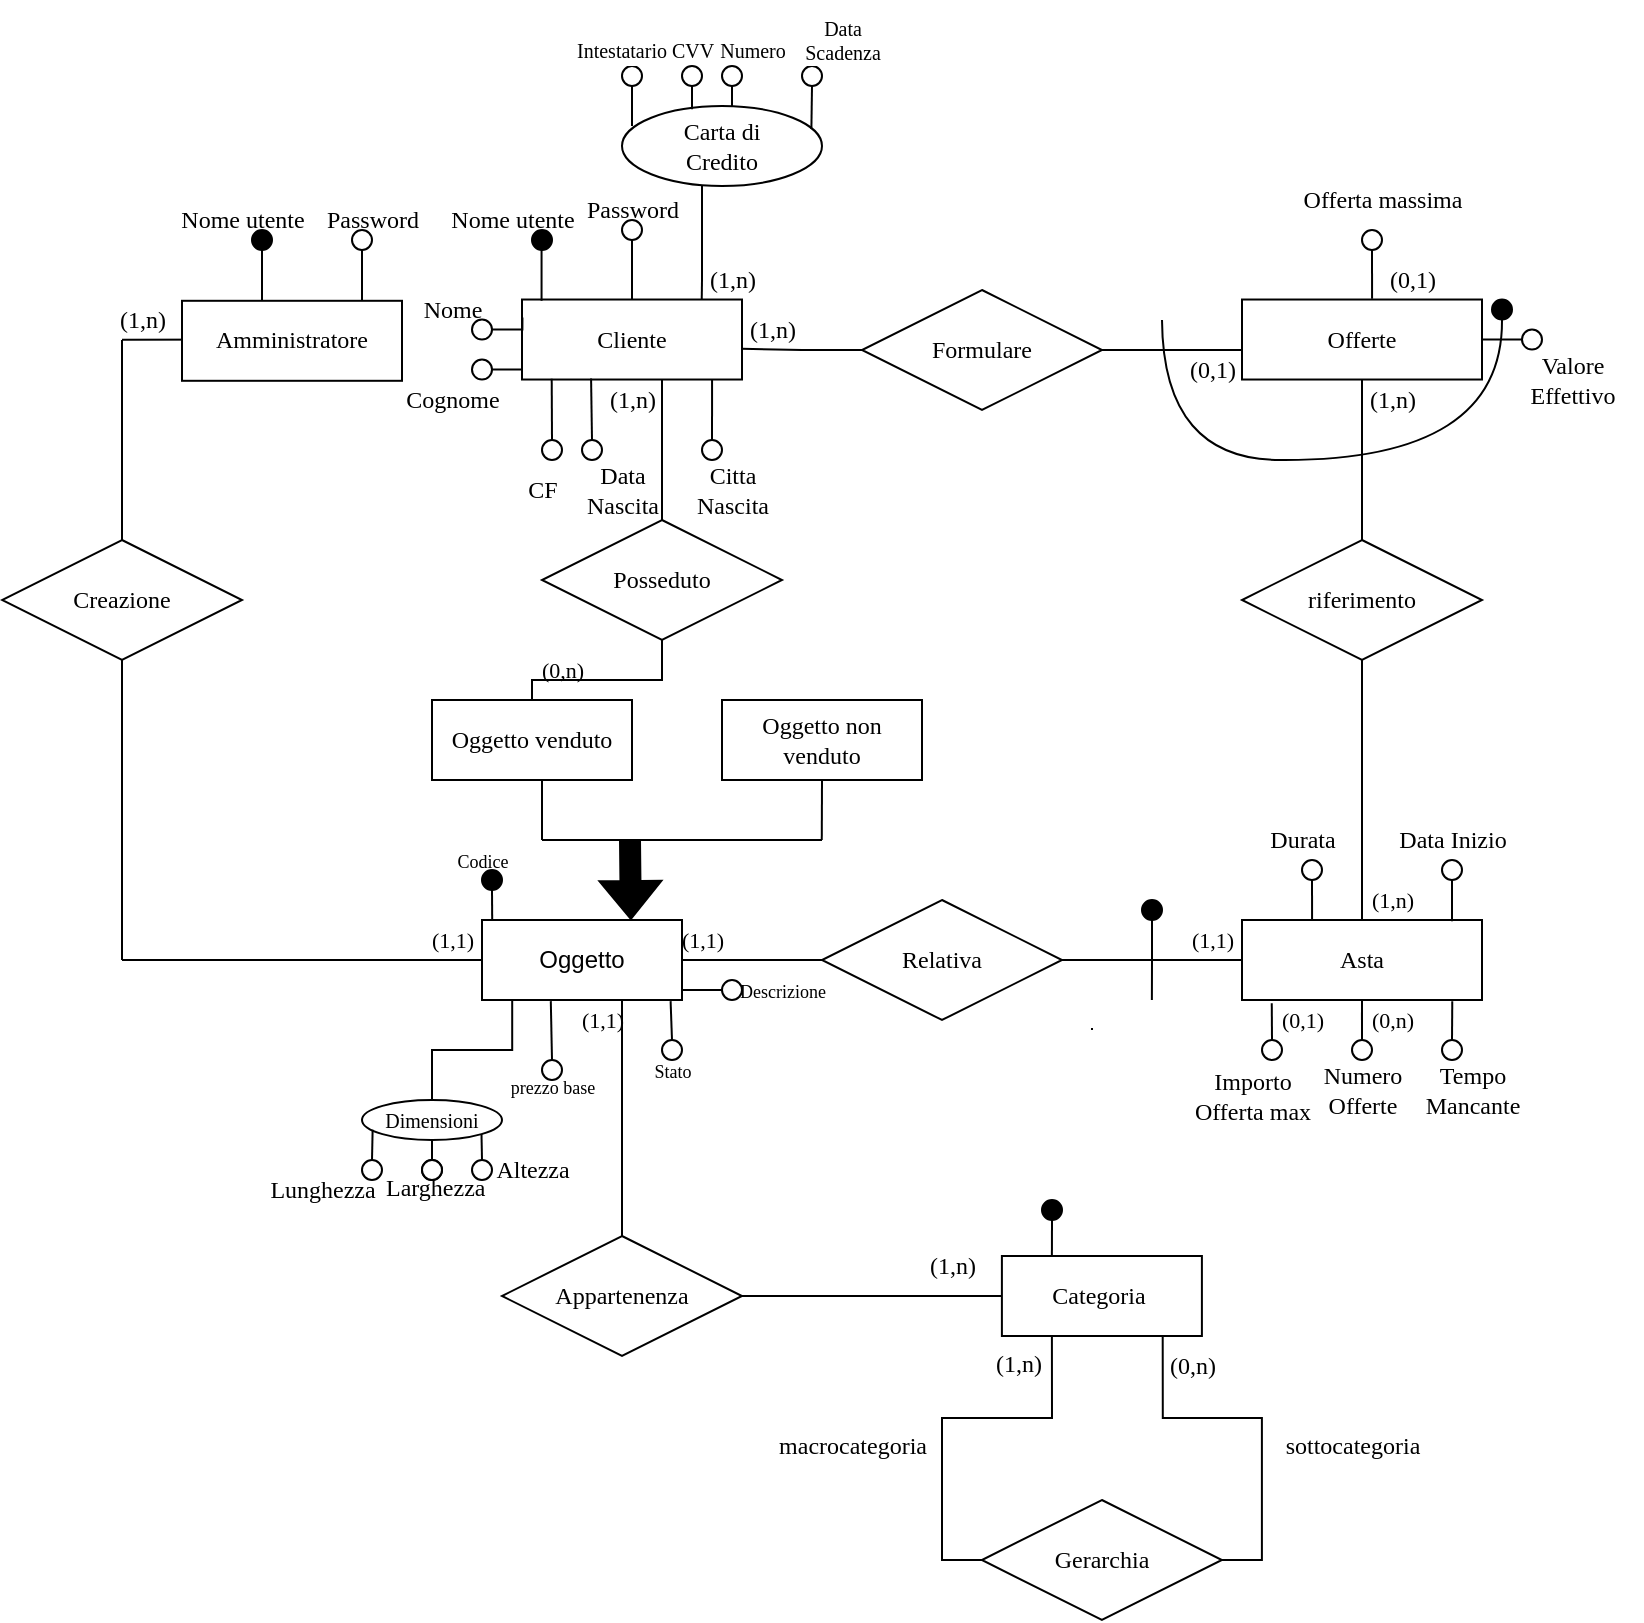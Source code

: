 <mxfile version="27.0.9">
  <diagram name="Pagina-1" id="Nu88dFfC4uzOYLKEpIPp">
    <mxGraphModel dx="2043" dy="635" grid="1" gridSize="10" guides="1" tooltips="1" connect="1" arrows="1" fold="1" page="1" pageScale="1" pageWidth="827" pageHeight="1169" math="0" shadow="0">
      <root>
        <mxCell id="0" />
        <mxCell id="1" parent="0" />
        <mxCell id="MyaQz2SFNksA92ETXeCg-1" value="&lt;font&gt;Cliente&lt;/font&gt;" style="whiteSpace=wrap;html=1;align=center;fontFamily=Times New Roman;" parent="1" vertex="1">
          <mxGeometry x="-560" y="369.76" width="110" height="40" as="geometry" />
        </mxCell>
        <mxCell id="MyaQz2SFNksA92ETXeCg-3" style="edgeStyle=orthogonalEdgeStyle;shape=connector;rounded=0;orthogonalLoop=1;jettySize=auto;html=1;exitX=0;exitY=0.5;exitDx=0;exitDy=0;strokeColor=default;align=center;verticalAlign=middle;fontFamily=Times New Roman;fontSize=11;fontColor=default;labelBackgroundColor=default;startFill=0;endArrow=none;" parent="1" edge="1">
          <mxGeometry relative="1" as="geometry">
            <mxPoint x="-760" y="389.92" as="targetPoint" />
            <mxPoint x="-620" y="389.32" as="sourcePoint" />
          </mxGeometry>
        </mxCell>
        <mxCell id="MyaQz2SFNksA92ETXeCg-4" value="Amministratore" style="whiteSpace=wrap;html=1;align=center;fontFamily=Times New Roman;" parent="1" vertex="1">
          <mxGeometry x="-730" y="370.4" width="110" height="40" as="geometry" />
        </mxCell>
        <mxCell id="MyaQz2SFNksA92ETXeCg-16" value="&lt;font&gt;Carta di&lt;br&gt;Credito&lt;/font&gt;" style="ellipse;whiteSpace=wrap;html=1;align=center;fontFamily=Times New Roman;" parent="1" vertex="1">
          <mxGeometry x="-510" y="273" width="100" height="40" as="geometry" />
        </mxCell>
        <mxCell id="MyaQz2SFNksA92ETXeCg-17" value="" style="ellipse;whiteSpace=wrap;html=1;aspect=fixed;fontFamily=Times New Roman;" parent="1" vertex="1">
          <mxGeometry x="-510" y="253" width="10" height="10" as="geometry" />
        </mxCell>
        <mxCell id="MyaQz2SFNksA92ETXeCg-18" value="" style="ellipse;whiteSpace=wrap;html=1;aspect=fixed;fontFamily=Times New Roman;" parent="1" vertex="1">
          <mxGeometry x="-480" y="253" width="10" height="10" as="geometry" />
        </mxCell>
        <mxCell id="MyaQz2SFNksA92ETXeCg-19" style="edgeStyle=orthogonalEdgeStyle;rounded=0;orthogonalLoop=1;jettySize=auto;html=1;exitX=0.5;exitY=1;exitDx=0;exitDy=0;entryX=0.05;entryY=0.25;entryDx=0;entryDy=0;entryPerimeter=0;endArrow=none;startFill=0;fontFamily=Times New Roman;" parent="1" source="MyaQz2SFNksA92ETXeCg-17" target="MyaQz2SFNksA92ETXeCg-16" edge="1">
          <mxGeometry relative="1" as="geometry" />
        </mxCell>
        <mxCell id="MyaQz2SFNksA92ETXeCg-20" style="edgeStyle=orthogonalEdgeStyle;rounded=0;orthogonalLoop=1;jettySize=auto;html=1;exitX=0.5;exitY=1;exitDx=0;exitDy=0;entryX=0.35;entryY=0.041;entryDx=0;entryDy=0;entryPerimeter=0;endArrow=none;startFill=0;fontFamily=Times New Roman;" parent="1" source="MyaQz2SFNksA92ETXeCg-18" target="MyaQz2SFNksA92ETXeCg-16" edge="1">
          <mxGeometry relative="1" as="geometry" />
        </mxCell>
        <mxCell id="MyaQz2SFNksA92ETXeCg-21" value="" style="ellipse;whiteSpace=wrap;html=1;aspect=fixed;fontFamily=Times New Roman;" parent="1" vertex="1">
          <mxGeometry x="-460" y="253" width="10" height="10" as="geometry" />
        </mxCell>
        <mxCell id="MyaQz2SFNksA92ETXeCg-22" value="" style="ellipse;whiteSpace=wrap;html=1;aspect=fixed;fontFamily=Times New Roman;" parent="1" vertex="1">
          <mxGeometry x="-420" y="253" width="10" height="10" as="geometry" />
        </mxCell>
        <mxCell id="MyaQz2SFNksA92ETXeCg-23" style="edgeStyle=orthogonalEdgeStyle;rounded=0;orthogonalLoop=1;jettySize=auto;html=1;exitX=0.5;exitY=1;exitDx=0;exitDy=0;entryX=0.55;entryY=0.003;entryDx=0;entryDy=0;entryPerimeter=0;endArrow=none;startFill=0;fontFamily=Times New Roman;" parent="1" source="MyaQz2SFNksA92ETXeCg-21" target="MyaQz2SFNksA92ETXeCg-16" edge="1">
          <mxGeometry relative="1" as="geometry" />
        </mxCell>
        <mxCell id="MyaQz2SFNksA92ETXeCg-24" value="&lt;font style=&quot;font-size: 10px;&quot;&gt;Intestatario&lt;/font&gt;" style="text;html=1;align=center;verticalAlign=middle;whiteSpace=wrap;rounded=0;fontFamily=Times New Roman;fontSize=12;fontColor=default;labelBackgroundColor=default;" parent="1" vertex="1">
          <mxGeometry x="-540" y="230" width="60" height="30" as="geometry" />
        </mxCell>
        <mxCell id="MyaQz2SFNksA92ETXeCg-25" value="&lt;font&gt;CVV&lt;/font&gt;" style="text;html=1;align=center;verticalAlign=middle;resizable=0;points=[];autosize=1;strokeColor=none;fillColor=none;fontFamily=Times New Roman;fontSize=10;fontColor=default;labelBackgroundColor=default;" parent="1" vertex="1">
          <mxGeometry x="-495" y="230" width="40" height="30" as="geometry" />
        </mxCell>
        <mxCell id="MyaQz2SFNksA92ETXeCg-26" value="&lt;font&gt;Numero&lt;/font&gt;" style="text;html=1;align=center;verticalAlign=middle;resizable=0;points=[];autosize=1;strokeColor=none;fillColor=none;fontFamily=Times New Roman;fontSize=10;fontColor=default;labelBackgroundColor=default;" parent="1" vertex="1">
          <mxGeometry x="-475" y="230" width="60" height="30" as="geometry" />
        </mxCell>
        <mxCell id="MyaQz2SFNksA92ETXeCg-27" value="&lt;font&gt;Data&lt;br&gt;Scadenza&lt;/font&gt;" style="text;html=1;align=center;verticalAlign=middle;resizable=0;points=[];autosize=1;strokeColor=none;fillColor=none;fontFamily=Times New Roman;fontSize=10;fontColor=default;labelBackgroundColor=default;" parent="1" vertex="1">
          <mxGeometry x="-430" y="220" width="60" height="40" as="geometry" />
        </mxCell>
        <mxCell id="MyaQz2SFNksA92ETXeCg-28" value="" style="endArrow=none;html=1;rounded=0;strokeColor=default;align=center;verticalAlign=middle;fontFamily=Times New Roman;fontSize=11;fontColor=default;labelBackgroundColor=default;edgeStyle=orthogonalEdgeStyle;" parent="1" edge="1">
          <mxGeometry width="50" height="50" relative="1" as="geometry">
            <mxPoint x="-470" y="360" as="sourcePoint" />
            <mxPoint x="-470" y="320" as="targetPoint" />
          </mxGeometry>
        </mxCell>
        <mxCell id="MyaQz2SFNksA92ETXeCg-29" value="&lt;font&gt;(1,n)&lt;/font&gt;" style="text;html=1;align=center;verticalAlign=middle;resizable=0;points=[];autosize=1;strokeColor=none;fillColor=none;fontFamily=Times New Roman;fontSize=12;fontColor=default;labelBackgroundColor=default;" parent="1" vertex="1">
          <mxGeometry x="-480" y="345" width="50" height="30" as="geometry" />
        </mxCell>
        <mxCell id="MyaQz2SFNksA92ETXeCg-30" value="" style="ellipse;whiteSpace=wrap;html=1;aspect=fixed;fontFamily=Times New Roman;" parent="1" vertex="1">
          <mxGeometry x="-470" y="440" width="10" height="10" as="geometry" />
        </mxCell>
        <mxCell id="MyaQz2SFNksA92ETXeCg-31" value="" style="ellipse;whiteSpace=wrap;html=1;aspect=fixed;fontFamily=Times New Roman;" parent="1" vertex="1">
          <mxGeometry x="-140" y="335" width="10" height="10" as="geometry" />
        </mxCell>
        <mxCell id="MyaQz2SFNksA92ETXeCg-32" value="" style="ellipse;whiteSpace=wrap;html=1;aspect=fixed;fontFamily=Times New Roman;" parent="1" vertex="1">
          <mxGeometry x="-530" y="440" width="10" height="10" as="geometry" />
        </mxCell>
        <mxCell id="MyaQz2SFNksA92ETXeCg-33" value="" style="ellipse;whiteSpace=wrap;html=1;aspect=fixed;fillColor=#FFFFFF;fontFamily=Times New Roman;" parent="1" vertex="1">
          <mxGeometry x="-550" y="440" width="10" height="10" as="geometry" />
        </mxCell>
        <mxCell id="MyaQz2SFNksA92ETXeCg-34" style="edgeStyle=orthogonalEdgeStyle;shape=connector;rounded=0;orthogonalLoop=1;jettySize=auto;html=1;exitX=0.5;exitY=0;exitDx=0;exitDy=0;entryX=0.135;entryY=0.99;entryDx=0;entryDy=0;entryPerimeter=0;strokeColor=default;align=center;verticalAlign=middle;fontFamily=Times New Roman;fontSize=7;fontColor=default;labelBackgroundColor=default;autosize=1;resizable=0;startFill=0;endArrow=none;" parent="1" source="MyaQz2SFNksA92ETXeCg-33" target="MyaQz2SFNksA92ETXeCg-1" edge="1">
          <mxGeometry relative="1" as="geometry" />
        </mxCell>
        <mxCell id="MyaQz2SFNksA92ETXeCg-35" value="&lt;font&gt;CF&lt;/font&gt;" style="text;html=1;align=center;verticalAlign=middle;resizable=0;points=[];autosize=1;strokeColor=none;fillColor=none;fontFamily=Times New Roman;fontSize=12;fontColor=default;labelBackgroundColor=default;" parent="1" vertex="1">
          <mxGeometry x="-570" y="450" width="40" height="30" as="geometry" />
        </mxCell>
        <mxCell id="MyaQz2SFNksA92ETXeCg-36" style="edgeStyle=orthogonalEdgeStyle;shape=connector;rounded=0;orthogonalLoop=1;jettySize=auto;html=1;exitX=0.5;exitY=0;exitDx=0;exitDy=0;entryX=0.314;entryY=0.988;entryDx=0;entryDy=0;entryPerimeter=0;strokeColor=default;align=center;verticalAlign=middle;fontFamily=Times New Roman;fontSize=7;fontColor=default;labelBackgroundColor=default;autosize=1;resizable=0;startFill=0;endArrow=none;" parent="1" source="MyaQz2SFNksA92ETXeCg-32" target="MyaQz2SFNksA92ETXeCg-1" edge="1">
          <mxGeometry relative="1" as="geometry" />
        </mxCell>
        <mxCell id="MyaQz2SFNksA92ETXeCg-37" value="&lt;font&gt;Data&lt;br&gt;Nascita&lt;/font&gt;" style="text;html=1;align=center;verticalAlign=middle;resizable=0;points=[];autosize=1;strokeColor=none;fillColor=none;fontFamily=Times New Roman;fontSize=12;fontColor=default;labelBackgroundColor=default;" parent="1" vertex="1">
          <mxGeometry x="-540" y="445" width="60" height="40" as="geometry" />
        </mxCell>
        <mxCell id="MyaQz2SFNksA92ETXeCg-38" value="&lt;font&gt;Citta&lt;br&gt;Nascita&lt;/font&gt;" style="text;html=1;align=center;verticalAlign=middle;resizable=0;points=[];autosize=1;strokeColor=none;fillColor=none;fontFamily=Times New Roman;fontSize=12;fontColor=default;labelBackgroundColor=default;" parent="1" vertex="1">
          <mxGeometry x="-485" y="445" width="60" height="40" as="geometry" />
        </mxCell>
        <mxCell id="MyaQz2SFNksA92ETXeCg-39" value="Nome" style="text;html=1;align=center;verticalAlign=middle;resizable=0;points=[];autosize=1;strokeColor=none;fillColor=none;fontFamily=Times New Roman;fontSize=12;fontColor=default;labelBackgroundColor=default;" parent="1" vertex="1">
          <mxGeometry x="-620" y="360.4" width="50" height="30" as="geometry" />
        </mxCell>
        <mxCell id="MyaQz2SFNksA92ETXeCg-40" style="edgeStyle=orthogonalEdgeStyle;shape=connector;rounded=0;orthogonalLoop=1;jettySize=auto;html=1;exitX=1;exitY=0.5;exitDx=0;exitDy=0;entryX=0;entryY=0.75;entryDx=0;entryDy=0;strokeColor=default;align=center;verticalAlign=middle;fontFamily=Times New Roman;fontSize=11;fontColor=default;labelBackgroundColor=default;startFill=0;endArrow=none;" parent="1" source="MyaQz2SFNksA92ETXeCg-41" target="MyaQz2SFNksA92ETXeCg-1" edge="1">
          <mxGeometry relative="1" as="geometry" />
        </mxCell>
        <mxCell id="MyaQz2SFNksA92ETXeCg-41" value="" style="ellipse;whiteSpace=wrap;html=1;aspect=fixed;fontFamily=Times New Roman;" parent="1" vertex="1">
          <mxGeometry x="-585" y="399.76" width="10" height="10" as="geometry" />
        </mxCell>
        <mxCell id="MyaQz2SFNksA92ETXeCg-42" value="Cognome" style="text;html=1;align=center;verticalAlign=middle;resizable=0;points=[];autosize=1;strokeColor=none;fillColor=none;fontFamily=Times New Roman;fontSize=12;fontColor=default;labelBackgroundColor=default;" parent="1" vertex="1">
          <mxGeometry x="-630" y="404.76" width="70" height="30" as="geometry" />
        </mxCell>
        <mxCell id="MyaQz2SFNksA92ETXeCg-43" style="edgeStyle=orthogonalEdgeStyle;shape=connector;rounded=0;orthogonalLoop=1;jettySize=auto;html=1;exitX=0.5;exitY=0;exitDx=0;exitDy=0;entryX=0.864;entryY=1.002;entryDx=0;entryDy=0;entryPerimeter=0;strokeColor=default;align=center;verticalAlign=middle;fontFamily=Times New Roman;fontSize=11;fontColor=default;labelBackgroundColor=default;startFill=0;endArrow=none;" parent="1" source="MyaQz2SFNksA92ETXeCg-30" target="MyaQz2SFNksA92ETXeCg-1" edge="1">
          <mxGeometry relative="1" as="geometry" />
        </mxCell>
        <mxCell id="MyaQz2SFNksA92ETXeCg-44" value="" style="ellipse;whiteSpace=wrap;html=1;aspect=fixed;fontFamily=Times New Roman;" parent="1" vertex="1">
          <mxGeometry x="-585" y="379.76" width="10" height="10" as="geometry" />
        </mxCell>
        <mxCell id="MyaQz2SFNksA92ETXeCg-45" style="edgeStyle=orthogonalEdgeStyle;shape=connector;rounded=0;orthogonalLoop=1;jettySize=auto;html=1;exitX=1;exitY=0.5;exitDx=0;exitDy=0;entryX=0.002;entryY=0.224;entryDx=0;entryDy=0;entryPerimeter=0;strokeColor=default;align=center;verticalAlign=middle;fontFamily=Times New Roman;fontSize=11;fontColor=default;labelBackgroundColor=default;startFill=0;endArrow=none;" parent="1" source="MyaQz2SFNksA92ETXeCg-44" target="MyaQz2SFNksA92ETXeCg-1" edge="1">
          <mxGeometry relative="1" as="geometry" />
        </mxCell>
        <mxCell id="MyaQz2SFNksA92ETXeCg-46" value="&lt;font style=&quot;&quot;&gt;Formulare&lt;/font&gt;" style="shape=rhombus;perimeter=rhombusPerimeter;whiteSpace=wrap;html=1;align=center;fontFamily=Times New Roman;" parent="1" vertex="1">
          <mxGeometry x="-390" y="365" width="120" height="60" as="geometry" />
        </mxCell>
        <mxCell id="MyaQz2SFNksA92ETXeCg-47" style="edgeStyle=orthogonalEdgeStyle;shape=connector;rounded=0;orthogonalLoop=1;jettySize=auto;html=1;exitX=0;exitY=0.5;exitDx=0;exitDy=0;entryX=0.998;entryY=0.615;entryDx=0;entryDy=0;entryPerimeter=0;strokeColor=default;align=center;verticalAlign=middle;fontFamily=Times New Roman;fontSize=11;fontColor=default;labelBackgroundColor=default;startFill=0;endArrow=none;" parent="1" source="MyaQz2SFNksA92ETXeCg-46" target="MyaQz2SFNksA92ETXeCg-1" edge="1">
          <mxGeometry relative="1" as="geometry" />
        </mxCell>
        <mxCell id="MyaQz2SFNksA92ETXeCg-48" style="edgeStyle=orthogonalEdgeStyle;shape=connector;rounded=0;orthogonalLoop=1;jettySize=auto;html=1;exitX=0.5;exitY=1;exitDx=0;exitDy=0;entryX=0.5;entryY=0;entryDx=0;entryDy=0;strokeColor=default;align=center;verticalAlign=middle;fontFamily=Times New Roman;fontSize=11;fontColor=default;labelBackgroundColor=default;startFill=0;endArrow=none;" parent="1" source="MyaQz2SFNksA92ETXeCg-49" target="MyaQz2SFNksA92ETXeCg-58" edge="1">
          <mxGeometry relative="1" as="geometry" />
        </mxCell>
        <mxCell id="MyaQz2SFNksA92ETXeCg-49" value="&lt;font&gt;Offerte&lt;/font&gt;" style="whiteSpace=wrap;html=1;align=center;fontFamily=Times New Roman;" parent="1" vertex="1">
          <mxGeometry x="-200" y="369.76" width="120" height="40" as="geometry" />
        </mxCell>
        <mxCell id="MyaQz2SFNksA92ETXeCg-50" style="edgeStyle=orthogonalEdgeStyle;shape=connector;rounded=0;orthogonalLoop=1;jettySize=auto;html=1;exitX=0;exitY=0.5;exitDx=0;exitDy=0;entryX=1;entryY=0.5;entryDx=0;entryDy=0;strokeColor=default;align=center;verticalAlign=middle;fontFamily=Times New Roman;fontSize=11;fontColor=default;labelBackgroundColor=default;startFill=0;endArrow=none;" parent="1" source="MyaQz2SFNksA92ETXeCg-51" target="MyaQz2SFNksA92ETXeCg-49" edge="1">
          <mxGeometry relative="1" as="geometry" />
        </mxCell>
        <mxCell id="MyaQz2SFNksA92ETXeCg-51" value="" style="ellipse;whiteSpace=wrap;html=1;aspect=fixed;fontFamily=Times New Roman;" parent="1" vertex="1">
          <mxGeometry x="-60" y="384.76" width="10" height="10" as="geometry" />
        </mxCell>
        <mxCell id="MyaQz2SFNksA92ETXeCg-52" value="&lt;font&gt;Valore&lt;br&gt;Effettivo&lt;/font&gt;" style="text;html=1;align=center;verticalAlign=middle;resizable=0;points=[];autosize=1;strokeColor=none;fillColor=none;fontFamily=Times New Roman;fontSize=12;fontColor=default;labelBackgroundColor=default;" parent="1" vertex="1">
          <mxGeometry x="-70" y="389.76" width="70" height="40" as="geometry" />
        </mxCell>
        <mxCell id="MyaQz2SFNksA92ETXeCg-53" value="" style="ellipse;whiteSpace=wrap;html=1;aspect=fixed;fontFamily=Times New Roman;" parent="1" vertex="1">
          <mxGeometry x="-170" y="650" width="10" height="10" as="geometry" />
        </mxCell>
        <mxCell id="MyaQz2SFNksA92ETXeCg-54" style="edgeStyle=orthogonalEdgeStyle;shape=connector;rounded=0;orthogonalLoop=1;jettySize=auto;html=1;exitX=0.5;exitY=1;exitDx=0;exitDy=0;strokeColor=default;align=center;verticalAlign=middle;fontFamily=Times New Roman;fontSize=11;fontColor=default;labelBackgroundColor=default;startFill=0;endArrow=none;" parent="1" source="MyaQz2SFNksA92ETXeCg-55" edge="1">
          <mxGeometry relative="1" as="geometry">
            <mxPoint x="-760" y="700" as="targetPoint" />
          </mxGeometry>
        </mxCell>
        <mxCell id="MyaQz2SFNksA92ETXeCg-55" value="Creazione" style="shape=rhombus;perimeter=rhombusPerimeter;whiteSpace=wrap;html=1;align=center;fontFamily=Times New Roman;" parent="1" vertex="1">
          <mxGeometry x="-820" y="490" width="120" height="60" as="geometry" />
        </mxCell>
        <mxCell id="MyaQz2SFNksA92ETXeCg-56" value="" style="endArrow=none;html=1;rounded=0;strokeColor=default;align=center;verticalAlign=middle;fontFamily=Times New Roman;fontSize=11;fontColor=default;labelBackgroundColor=default;edgeStyle=orthogonalEdgeStyle;exitX=0.5;exitY=0;exitDx=0;exitDy=0;" parent="1" source="MyaQz2SFNksA92ETXeCg-55" edge="1">
          <mxGeometry width="50" height="50" relative="1" as="geometry">
            <mxPoint x="-760" y="410" as="sourcePoint" />
            <mxPoint x="-760" y="390" as="targetPoint" />
          </mxGeometry>
        </mxCell>
        <mxCell id="MyaQz2SFNksA92ETXeCg-57" style="edgeStyle=orthogonalEdgeStyle;shape=connector;rounded=0;orthogonalLoop=1;jettySize=auto;html=1;exitX=0.5;exitY=1;exitDx=0;exitDy=0;entryX=0.5;entryY=0;entryDx=0;entryDy=0;strokeColor=default;align=center;verticalAlign=middle;fontFamily=Times New Roman;fontSize=11;fontColor=default;labelBackgroundColor=default;startFill=0;endArrow=none;" parent="1" source="MyaQz2SFNksA92ETXeCg-58" target="MyaQz2SFNksA92ETXeCg-59" edge="1">
          <mxGeometry relative="1" as="geometry" />
        </mxCell>
        <mxCell id="MyaQz2SFNksA92ETXeCg-58" value="&lt;font&gt;riferimento&lt;/font&gt;" style="shape=rhombus;perimeter=rhombusPerimeter;whiteSpace=wrap;html=1;align=center;fontFamily=Times New Roman;" parent="1" vertex="1">
          <mxGeometry x="-200" y="490" width="120" height="60" as="geometry" />
        </mxCell>
        <mxCell id="l5-qMtQxf-NeuBGAWEjH-20" style="edgeStyle=orthogonalEdgeStyle;rounded=0;orthogonalLoop=1;jettySize=auto;html=1;exitX=0.5;exitY=1;exitDx=0;exitDy=0;endArrow=none;startFill=0;" parent="1" source="MyaQz2SFNksA92ETXeCg-59" edge="1">
          <mxGeometry relative="1" as="geometry">
            <mxPoint x="-140.023" y="730" as="targetPoint" />
          </mxGeometry>
        </mxCell>
        <mxCell id="MyaQz2SFNksA92ETXeCg-59" value="&lt;font&gt;Asta&lt;/font&gt;" style="whiteSpace=wrap;html=1;align=center;fontFamily=Times New Roman;" parent="1" vertex="1">
          <mxGeometry x="-200" y="680" width="120" height="40" as="geometry" />
        </mxCell>
        <mxCell id="MyaQz2SFNksA92ETXeCg-60" value="&lt;font&gt;Importo&lt;/font&gt;&lt;div&gt;&lt;font&gt;Offerta max&lt;/font&gt;&lt;/div&gt;" style="text;html=1;align=center;verticalAlign=middle;resizable=0;points=[];autosize=1;strokeColor=none;fillColor=none;fontFamily=Times New Roman;fontSize=12;fontColor=default;labelBackgroundColor=default;" parent="1" vertex="1">
          <mxGeometry x="-235" y="748" width="80" height="40" as="geometry" />
        </mxCell>
        <mxCell id="MyaQz2SFNksA92ETXeCg-61" style="edgeStyle=orthogonalEdgeStyle;rounded=0;orthogonalLoop=1;jettySize=auto;html=1;exitX=0.5;exitY=0;exitDx=0;exitDy=0;entryX=0.25;entryY=1;entryDx=0;entryDy=0;endArrow=none;startFill=0;fontFamily=Times New Roman;" parent="1" source="MyaQz2SFNksA92ETXeCg-62" edge="1">
          <mxGeometry relative="1" as="geometry">
            <mxPoint x="-140" y="725" as="targetPoint" />
          </mxGeometry>
        </mxCell>
        <mxCell id="MyaQz2SFNksA92ETXeCg-62" value="" style="ellipse;whiteSpace=wrap;html=1;aspect=fixed;fontFamily=Times New Roman;" parent="1" vertex="1">
          <mxGeometry x="-145" y="740" width="10" height="10" as="geometry" />
        </mxCell>
        <mxCell id="MyaQz2SFNksA92ETXeCg-63" value="" style="ellipse;whiteSpace=wrap;html=1;aspect=fixed;fontFamily=Times New Roman;" parent="1" vertex="1">
          <mxGeometry x="-100" y="740" width="10" height="10" as="geometry" />
        </mxCell>
        <mxCell id="MyaQz2SFNksA92ETXeCg-65" value="" style="ellipse;whiteSpace=wrap;html=1;aspect=fixed;fontFamily=Times New Roman;" parent="1" vertex="1">
          <mxGeometry x="-190" y="740" width="10" height="10" as="geometry" />
        </mxCell>
        <mxCell id="MyaQz2SFNksA92ETXeCg-72" value="&lt;font&gt;Numero&lt;br&gt;Offerte&lt;/font&gt;" style="text;html=1;align=center;verticalAlign=middle;resizable=0;points=[];autosize=1;strokeColor=none;fillColor=none;fontFamily=Times New Roman;fontSize=12;fontColor=default;labelBackgroundColor=default;" parent="1" vertex="1">
          <mxGeometry x="-170" y="745" width="60" height="40" as="geometry" />
        </mxCell>
        <mxCell id="MyaQz2SFNksA92ETXeCg-73" value="&lt;font&gt;Tempo&lt;/font&gt;&lt;div&gt;&lt;font&gt;Mancante&lt;/font&gt;&lt;/div&gt;" style="text;html=1;align=center;verticalAlign=middle;resizable=0;points=[];autosize=1;strokeColor=none;fillColor=none;fontFamily=Times New Roman;fontSize=12;fontColor=default;labelBackgroundColor=default;" parent="1" vertex="1">
          <mxGeometry x="-120" y="745" width="70" height="40" as="geometry" />
        </mxCell>
        <mxCell id="MyaQz2SFNksA92ETXeCg-74" style="edgeStyle=orthogonalEdgeStyle;rounded=0;orthogonalLoop=1;jettySize=auto;html=1;exitX=0;exitY=0.5;exitDx=0;exitDy=0;endArrow=none;startFill=0;fontFamily=Times New Roman;entryX=1;entryY=0.5;entryDx=0;entryDy=0;" parent="1" source="MyaQz2SFNksA92ETXeCg-81" target="6ID27k44lFaGM4IY4zFc-1" edge="1">
          <mxGeometry relative="1" as="geometry">
            <mxPoint x="-465" y="700" as="targetPoint" />
          </mxGeometry>
        </mxCell>
        <mxCell id="MyaQz2SFNksA92ETXeCg-80" style="edgeStyle=orthogonalEdgeStyle;shape=connector;rounded=0;orthogonalLoop=1;jettySize=auto;html=1;exitX=1;exitY=0.5;exitDx=0;exitDy=0;entryX=0;entryY=0.5;entryDx=0;entryDy=0;strokeColor=default;align=center;verticalAlign=middle;fontFamily=Times New Roman;fontSize=11;fontColor=default;labelBackgroundColor=default;startFill=0;endArrow=none;" parent="1" source="MyaQz2SFNksA92ETXeCg-81" target="MyaQz2SFNksA92ETXeCg-59" edge="1">
          <mxGeometry relative="1" as="geometry" />
        </mxCell>
        <mxCell id="MyaQz2SFNksA92ETXeCg-81" value="Relativa" style="shape=rhombus;perimeter=rhombusPerimeter;whiteSpace=wrap;html=1;align=center;fontColor=#000000;fontFamily=Times New Roman;" parent="1" vertex="1">
          <mxGeometry x="-410" y="670" width="120" height="60" as="geometry" />
        </mxCell>
        <mxCell id="MyaQz2SFNksA92ETXeCg-82" style="edgeStyle=orthogonalEdgeStyle;shape=connector;rounded=0;orthogonalLoop=1;jettySize=auto;html=1;exitX=0;exitY=0.5;exitDx=0;exitDy=0;strokeColor=default;align=center;verticalAlign=middle;fontFamily=Times New Roman;fontSize=11;fontColor=default;labelBackgroundColor=default;startFill=0;endArrow=none;" parent="1" source="6ID27k44lFaGM4IY4zFc-1" edge="1">
          <mxGeometry relative="1" as="geometry">
            <mxPoint x="-760" y="700" as="targetPoint" />
            <mxPoint x="-585" y="700" as="sourcePoint" />
          </mxGeometry>
        </mxCell>
        <mxCell id="MyaQz2SFNksA92ETXeCg-91" value="(1,1)" style="text;html=1;align=center;verticalAlign=middle;resizable=0;points=[];autosize=1;strokeColor=none;fillColor=none;fontFamily=Times New Roman;fontSize=11;fontColor=default;labelBackgroundColor=default;" parent="1" vertex="1">
          <mxGeometry x="-490" y="675" width="40" height="30" as="geometry" />
        </mxCell>
        <mxCell id="MyaQz2SFNksA92ETXeCg-92" value="(0,n)" style="text;html=1;align=center;verticalAlign=middle;resizable=0;points=[];autosize=1;strokeColor=none;fillColor=none;fontFamily=Times New Roman;fontSize=11;fontColor=default;labelBackgroundColor=default;" parent="1" vertex="1">
          <mxGeometry x="-560" y="540" width="40" height="30" as="geometry" />
        </mxCell>
        <mxCell id="MyaQz2SFNksA92ETXeCg-93" value="(1,1)" style="text;html=1;align=center;verticalAlign=middle;resizable=0;points=[];autosize=1;strokeColor=none;fillColor=none;fontFamily=Times New Roman;fontSize=11;fontColor=default;labelBackgroundColor=default;" parent="1" vertex="1">
          <mxGeometry x="-540" y="715" width="40" height="30" as="geometry" />
        </mxCell>
        <mxCell id="MyaQz2SFNksA92ETXeCg-94" value="" style="edgeStyle=orthogonalEdgeStyle;elbow=vertical;endArrow=none;html=1;curved=1;rounded=0;endSize=8;startSize=8;strokeColor=default;align=center;verticalAlign=middle;fontFamily=Times New Roman;fontSize=7;fontColor=default;labelBackgroundColor=default;autosize=1;resizable=0;startFill=0;exitDx=0;exitDy=0;exitPerimeter=0;" parent="1" edge="1">
          <mxGeometry width="50" height="50" relative="1" as="geometry">
            <mxPoint x="-275" y="735" as="sourcePoint" />
            <mxPoint x="-275" y="734" as="targetPoint" />
          </mxGeometry>
        </mxCell>
        <mxCell id="MyaQz2SFNksA92ETXeCg-96" value="" style="edgeStyle=none;orthogonalLoop=1;jettySize=auto;html=1;rounded=0;strokeColor=default;align=center;verticalAlign=middle;fontFamily=Times New Roman;fontSize=11;fontColor=default;labelBackgroundColor=default;startFill=0;endArrow=none;exitX=0.4;exitY=0.991;exitDx=0;exitDy=0;exitPerimeter=0;" parent="1" source="MyaQz2SFNksA92ETXeCg-16" edge="1">
          <mxGeometry width="100" relative="1" as="geometry">
            <mxPoint x="-440" y="299.67" as="sourcePoint" />
            <mxPoint x="-470" y="320" as="targetPoint" />
            <Array as="points" />
          </mxGeometry>
        </mxCell>
        <mxCell id="MyaQz2SFNksA92ETXeCg-97" value="" style="edgeStyle=none;orthogonalLoop=1;jettySize=auto;html=1;rounded=0;strokeColor=default;align=center;verticalAlign=middle;fontFamily=Times New Roman;fontSize=11;fontColor=default;labelBackgroundColor=default;startFill=0;endArrow=none;entryX=0.817;entryY=-0.003;entryDx=0;entryDy=0;entryPerimeter=0;" parent="1" target="MyaQz2SFNksA92ETXeCg-1" edge="1">
          <mxGeometry width="100" relative="1" as="geometry">
            <mxPoint x="-470" y="360" as="sourcePoint" />
            <mxPoint x="-330" y="290" as="targetPoint" />
            <Array as="points" />
          </mxGeometry>
        </mxCell>
        <mxCell id="H_4NVePaDAGnGg0aJ-UD-15" style="edgeStyle=orthogonalEdgeStyle;rounded=0;orthogonalLoop=1;jettySize=auto;html=1;exitX=0.5;exitY=1;exitDx=0;exitDy=0;entryX=0.5;entryY=0;entryDx=0;entryDy=0;endArrow=none;startFill=0;" edge="1" parent="1" source="MyaQz2SFNksA92ETXeCg-98" target="H_4NVePaDAGnGg0aJ-UD-7">
          <mxGeometry relative="1" as="geometry" />
        </mxCell>
        <mxCell id="MyaQz2SFNksA92ETXeCg-98" value="Posseduto" style="shape=rhombus;perimeter=rhombusPerimeter;whiteSpace=wrap;html=1;align=center;fontFamily=Times New Roman;" parent="1" vertex="1">
          <mxGeometry x="-550" y="480" width="120" height="60" as="geometry" />
        </mxCell>
        <mxCell id="MyaQz2SFNksA92ETXeCg-99" style="edgeStyle=orthogonalEdgeStyle;shape=connector;rounded=0;orthogonalLoop=1;jettySize=auto;html=1;exitX=0.5;exitY=0;exitDx=0;exitDy=0;strokeColor=default;align=center;verticalAlign=middle;fontFamily=Times New Roman;fontSize=11;fontColor=default;labelBackgroundColor=default;startFill=0;endArrow=none;" parent="1" source="MyaQz2SFNksA92ETXeCg-98" edge="1">
          <mxGeometry relative="1" as="geometry">
            <mxPoint x="-490" y="410" as="targetPoint" />
          </mxGeometry>
        </mxCell>
        <mxCell id="MyaQz2SFNksA92ETXeCg-108" style="edgeStyle=orthogonalEdgeStyle;shape=connector;rounded=0;orthogonalLoop=1;jettySize=auto;html=1;exitX=0.5;exitY=0;exitDx=0;exitDy=0;entryX=0.591;entryY=1.006;entryDx=0;entryDy=0;entryPerimeter=0;strokeColor=default;align=center;verticalAlign=middle;fontFamily=Times New Roman;fontSize=11;fontColor=default;labelBackgroundColor=default;startFill=0;endArrow=none;" parent="1" edge="1">
          <mxGeometry relative="1" as="geometry">
            <mxPoint x="-509.99" y="720.24" as="targetPoint" />
            <mxPoint x="-510" y="838" as="sourcePoint" />
          </mxGeometry>
        </mxCell>
        <mxCell id="MyaQz2SFNksA92ETXeCg-109" value="&lt;font&gt;(1,n)&lt;/font&gt;" style="text;html=1;align=center;verticalAlign=middle;resizable=0;points=[];autosize=1;strokeColor=none;fillColor=none;fontFamily=Times New Roman;fontSize=12;fontColor=default;labelBackgroundColor=default;" parent="1" vertex="1">
          <mxGeometry x="-460" y="369.76" width="50" height="30" as="geometry" />
        </mxCell>
        <mxCell id="MyaQz2SFNksA92ETXeCg-110" style="edgeStyle=orthogonalEdgeStyle;shape=connector;rounded=0;orthogonalLoop=1;jettySize=auto;html=1;exitX=1;exitY=0.5;exitDx=0;exitDy=0;entryX=-0.004;entryY=0.63;entryDx=0;entryDy=0;entryPerimeter=0;strokeColor=default;align=center;verticalAlign=middle;fontFamily=Times New Roman;fontSize=11;fontColor=default;labelBackgroundColor=default;startFill=0;endArrow=none;" parent="1" source="MyaQz2SFNksA92ETXeCg-46" target="MyaQz2SFNksA92ETXeCg-49" edge="1">
          <mxGeometry relative="1" as="geometry" />
        </mxCell>
        <mxCell id="MyaQz2SFNksA92ETXeCg-111" value="&lt;font&gt;(0,1)&lt;/font&gt;" style="text;html=1;align=center;verticalAlign=middle;resizable=0;points=[];autosize=1;strokeColor=none;fillColor=none;fontFamily=Times New Roman;fontSize=12;fontColor=default;labelBackgroundColor=default;" parent="1" vertex="1">
          <mxGeometry x="-240" y="390.4" width="50" height="30" as="geometry" />
        </mxCell>
        <mxCell id="MyaQz2SFNksA92ETXeCg-113" value="&lt;font&gt;(1,n)&lt;/font&gt;" style="text;html=1;align=center;verticalAlign=middle;resizable=0;points=[];autosize=1;strokeColor=none;fillColor=none;fontFamily=Times New Roman;fontSize=11;fontColor=default;labelBackgroundColor=default;" parent="1" vertex="1">
          <mxGeometry x="-145" y="655" width="40" height="30" as="geometry" />
        </mxCell>
        <mxCell id="MyaQz2SFNksA92ETXeCg-114" value="" style="ellipse;whiteSpace=wrap;html=1;aspect=fixed;fontFamily=Times New Roman;" parent="1" vertex="1">
          <mxGeometry x="-100" y="650" width="10" height="10" as="geometry" />
        </mxCell>
        <mxCell id="MyaQz2SFNksA92ETXeCg-115" style="edgeStyle=orthogonalEdgeStyle;shape=connector;rounded=0;orthogonalLoop=1;jettySize=auto;html=1;exitX=0.5;exitY=1;exitDx=0;exitDy=0;entryX=0.875;entryY=0.015;entryDx=0;entryDy=0;entryPerimeter=0;strokeColor=default;align=center;verticalAlign=middle;fontFamily=Times New Roman;fontSize=11;fontColor=default;labelBackgroundColor=default;startFill=0;endArrow=none;" parent="1" source="MyaQz2SFNksA92ETXeCg-114" target="MyaQz2SFNksA92ETXeCg-59" edge="1">
          <mxGeometry relative="1" as="geometry" />
        </mxCell>
        <mxCell id="MyaQz2SFNksA92ETXeCg-116" style="edgeStyle=orthogonalEdgeStyle;shape=connector;rounded=0;orthogonalLoop=1;jettySize=auto;html=1;exitX=0.5;exitY=1;exitDx=0;exitDy=0;entryX=0.292;entryY=0;entryDx=0;entryDy=0;entryPerimeter=0;strokeColor=default;align=center;verticalAlign=middle;fontFamily=Times New Roman;fontSize=11;fontColor=default;labelBackgroundColor=default;startFill=0;endArrow=none;" parent="1" source="MyaQz2SFNksA92ETXeCg-53" target="MyaQz2SFNksA92ETXeCg-59" edge="1">
          <mxGeometry relative="1" as="geometry" />
        </mxCell>
        <mxCell id="MyaQz2SFNksA92ETXeCg-117" value="&lt;font&gt;Durata&lt;/font&gt;" style="text;html=1;align=center;verticalAlign=middle;resizable=0;points=[];autosize=1;strokeColor=none;fillColor=none;fontFamily=Times New Roman;fontSize=12;fontColor=default;labelBackgroundColor=default;" parent="1" vertex="1">
          <mxGeometry x="-200" y="625" width="60" height="30" as="geometry" />
        </mxCell>
        <mxCell id="MyaQz2SFNksA92ETXeCg-118" value="&lt;font&gt;Data Inizio&lt;/font&gt;" style="text;html=1;align=center;verticalAlign=middle;resizable=0;points=[];autosize=1;strokeColor=none;fillColor=none;fontFamily=Times New Roman;fontSize=12;fontColor=default;labelBackgroundColor=default;" parent="1" vertex="1">
          <mxGeometry x="-135" y="625" width="80" height="30" as="geometry" />
        </mxCell>
        <mxCell id="MyaQz2SFNksA92ETXeCg-119" value="&lt;font&gt;(1,1)&lt;/font&gt;" style="text;html=1;align=center;verticalAlign=middle;resizable=0;points=[];autosize=1;strokeColor=none;fillColor=none;fontFamily=Times New Roman;fontSize=11;fontColor=default;labelBackgroundColor=default;" parent="1" vertex="1">
          <mxGeometry x="-235" y="675" width="40" height="30" as="geometry" />
        </mxCell>
        <mxCell id="MyaQz2SFNksA92ETXeCg-120" style="edgeStyle=orthogonalEdgeStyle;shape=connector;rounded=0;orthogonalLoop=1;jettySize=auto;html=1;exitX=0.5;exitY=1;exitDx=0;exitDy=0;strokeColor=default;align=center;verticalAlign=middle;fontFamily=Times New Roman;fontSize=11;fontColor=default;labelBackgroundColor=default;startFill=0;endArrow=none;" parent="1" source="MyaQz2SFNksA92ETXeCg-121" edge="1">
          <mxGeometry relative="1" as="geometry">
            <mxPoint x="-245.06" y="720" as="targetPoint" />
          </mxGeometry>
        </mxCell>
        <mxCell id="MyaQz2SFNksA92ETXeCg-121" value="" style="ellipse;whiteSpace=wrap;html=1;aspect=fixed;fillColor=#000000;fontFamily=Times New Roman;" parent="1" vertex="1">
          <mxGeometry x="-250" y="670" width="10" height="10" as="geometry" />
        </mxCell>
        <mxCell id="MyaQz2SFNksA92ETXeCg-123" value="(1,1)" style="text;html=1;align=center;verticalAlign=middle;resizable=0;points=[];autosize=1;strokeColor=none;fillColor=none;fontFamily=Times New Roman;fontSize=11;fontColor=default;labelBackgroundColor=default;" parent="1" vertex="1">
          <mxGeometry x="-615" y="675" width="40" height="30" as="geometry" />
        </mxCell>
        <mxCell id="MyaQz2SFNksA92ETXeCg-126" value="(1,n)" style="text;html=1;align=center;verticalAlign=middle;resizable=0;points=[];autosize=1;strokeColor=none;fillColor=none;fontFamily=Times New Roman;fontSize=12;fontColor=default;labelBackgroundColor=default;" parent="1" vertex="1">
          <mxGeometry x="-775" y="365.4" width="50" height="30" as="geometry" />
        </mxCell>
        <mxCell id="MyaQz2SFNksA92ETXeCg-127" style="edgeStyle=orthogonalEdgeStyle;shape=connector;rounded=0;orthogonalLoop=1;jettySize=auto;html=1;exitX=0.5;exitY=1;exitDx=0;exitDy=0;strokeColor=default;align=center;verticalAlign=middle;fontFamily=Times New Roman;fontSize=11;fontColor=default;labelBackgroundColor=default;startFill=0;endArrow=none;entryX=0.542;entryY=-0.01;entryDx=0;entryDy=0;entryPerimeter=0;" parent="1" source="MyaQz2SFNksA92ETXeCg-31" target="MyaQz2SFNksA92ETXeCg-49" edge="1">
          <mxGeometry relative="1" as="geometry">
            <mxPoint x="-135" y="365" as="targetPoint" />
          </mxGeometry>
        </mxCell>
        <mxCell id="MyaQz2SFNksA92ETXeCg-128" value="&lt;font&gt;Offerta massima&lt;br&gt;&lt;/font&gt;" style="text;html=1;align=center;verticalAlign=middle;resizable=0;points=[];autosize=1;strokeColor=none;fillColor=none;fontFamily=Times New Roman;fontSize=12;fontColor=default;labelBackgroundColor=default;" parent="1" vertex="1">
          <mxGeometry x="-180" y="305" width="100" height="30" as="geometry" />
        </mxCell>
        <mxCell id="MyaQz2SFNksA92ETXeCg-129" value="&lt;font&gt;(0,1)&lt;/font&gt;" style="text;html=1;align=center;verticalAlign=middle;resizable=0;points=[];autosize=1;strokeColor=none;fillColor=none;fontSize=12;fontFamily=Times New Roman;" parent="1" vertex="1">
          <mxGeometry x="-140" y="345.4" width="50" height="30" as="geometry" />
        </mxCell>
        <mxCell id="MyaQz2SFNksA92ETXeCg-130" style="edgeStyle=orthogonalEdgeStyle;rounded=0;orthogonalLoop=1;jettySize=auto;html=1;exitX=0.5;exitY=0;exitDx=0;exitDy=0;entryX=0.669;entryY=1.015;entryDx=0;entryDy=0;entryPerimeter=0;endArrow=none;startFill=0;fontFamily=Times New Roman;" parent="1" source="MyaQz2SFNksA92ETXeCg-63" edge="1">
          <mxGeometry relative="1" as="geometry">
            <mxPoint x="-94.86" y="720.6" as="targetPoint" />
          </mxGeometry>
        </mxCell>
        <mxCell id="MyaQz2SFNksA92ETXeCg-131" style="edgeStyle=orthogonalEdgeStyle;rounded=0;orthogonalLoop=1;jettySize=auto;html=1;exitX=0.5;exitY=1;exitDx=0;exitDy=0;entryX=0.947;entryY=0.288;entryDx=0;entryDy=0;entryPerimeter=0;endArrow=none;startFill=0;fontFamily=Times New Roman;" parent="1" source="MyaQz2SFNksA92ETXeCg-22" target="MyaQz2SFNksA92ETXeCg-16" edge="1">
          <mxGeometry relative="1" as="geometry" />
        </mxCell>
        <mxCell id="-sRvrJZlTzUXNJ3EfaBo-8" value="" style="ellipse;whiteSpace=wrap;html=1;aspect=fixed;fontFamily=Times New Roman;fillColor=#000000;" parent="1" vertex="1">
          <mxGeometry x="-75" y="369.76" width="10" height="10" as="geometry" />
        </mxCell>
        <mxCell id="MyaQz2SFNksA92ETXeCg-112" value="&lt;font&gt;(1,n)&lt;/font&gt;" style="text;html=1;align=center;verticalAlign=middle;resizable=0;points=[];autosize=1;strokeColor=none;fillColor=none;fontFamily=Times New Roman;fontSize=12;fontColor=default;labelBackgroundColor=default;" parent="1" vertex="1">
          <mxGeometry x="-150" y="404.76" width="50" height="30" as="geometry" />
        </mxCell>
        <mxCell id="l5-qMtQxf-NeuBGAWEjH-3" value="" style="endArrow=none;html=1;rounded=0;edgeStyle=orthogonalEdgeStyle;curved=1;" parent="1" edge="1">
          <mxGeometry width="50" height="50" relative="1" as="geometry">
            <mxPoint x="-180" y="450" as="sourcePoint" />
            <mxPoint x="-70" y="380" as="targetPoint" />
          </mxGeometry>
        </mxCell>
        <mxCell id="l5-qMtQxf-NeuBGAWEjH-5" value="" style="endArrow=none;html=1;rounded=0;edgeStyle=orthogonalEdgeStyle;curved=1;" parent="1" edge="1">
          <mxGeometry width="50" height="50" relative="1" as="geometry">
            <mxPoint x="-180" y="450" as="sourcePoint" />
            <mxPoint x="-240" y="380" as="targetPoint" />
          </mxGeometry>
        </mxCell>
        <mxCell id="l5-qMtQxf-NeuBGAWEjH-7" style="edgeStyle=orthogonalEdgeStyle;shape=connector;rounded=0;orthogonalLoop=1;jettySize=auto;html=1;exitX=0.5;exitY=1;exitDx=0;exitDy=0;entryX=0.25;entryY=0;entryDx=0;entryDy=0;strokeColor=default;align=center;verticalAlign=middle;fontFamily=Times New Roman;fontSize=11;fontColor=default;labelBackgroundColor=default;startFill=0;endArrow=none;" parent="1" edge="1">
          <mxGeometry relative="1" as="geometry">
            <mxPoint x="-690" y="340" as="sourcePoint" />
            <mxPoint x="-690" y="370" as="targetPoint" />
          </mxGeometry>
        </mxCell>
        <mxCell id="l5-qMtQxf-NeuBGAWEjH-8" value="&lt;font&gt;Nome utente&lt;/font&gt;" style="text;html=1;align=center;verticalAlign=middle;resizable=0;points=[];autosize=1;strokeColor=none;fillColor=none;fontSize=12;fontFamily=Times New Roman;" parent="1" vertex="1">
          <mxGeometry x="-745" y="315" width="90" height="30" as="geometry" />
        </mxCell>
        <mxCell id="l5-qMtQxf-NeuBGAWEjH-9" style="edgeStyle=orthogonalEdgeStyle;shape=connector;rounded=0;orthogonalLoop=1;jettySize=auto;html=1;exitX=0.5;exitY=1;exitDx=0;exitDy=0;entryX=0.75;entryY=0;entryDx=0;entryDy=0;strokeColor=default;align=center;verticalAlign=middle;fontFamily=Times New Roman;fontSize=11;fontColor=default;labelBackgroundColor=default;startFill=0;endArrow=none;" parent="1" edge="1">
          <mxGeometry relative="1" as="geometry">
            <mxPoint x="-640" y="340" as="sourcePoint" />
            <mxPoint x="-640" y="370" as="targetPoint" />
          </mxGeometry>
        </mxCell>
        <mxCell id="l5-qMtQxf-NeuBGAWEjH-10" value="&lt;font&gt;Password&lt;/font&gt;" style="text;html=1;align=center;verticalAlign=middle;resizable=0;points=[];autosize=1;strokeColor=none;fillColor=none;fontSize=12;fontFamily=Times New Roman;" parent="1" vertex="1">
          <mxGeometry x="-670" y="315" width="70" height="30" as="geometry" />
        </mxCell>
        <mxCell id="l5-qMtQxf-NeuBGAWEjH-11" value="" style="ellipse;whiteSpace=wrap;html=1;aspect=fixed;fillColor=#000000;fontFamily=Times New Roman;" parent="1" vertex="1">
          <mxGeometry x="-695" y="335" width="10" height="10" as="geometry" />
        </mxCell>
        <mxCell id="l5-qMtQxf-NeuBGAWEjH-12" value="" style="ellipse;whiteSpace=wrap;html=1;aspect=fixed;fontFamily=Times New Roman;" parent="1" vertex="1">
          <mxGeometry x="-645" y="335" width="10" height="10" as="geometry" />
        </mxCell>
        <mxCell id="l5-qMtQxf-NeuBGAWEjH-13" style="edgeStyle=orthogonalEdgeStyle;shape=connector;rounded=0;orthogonalLoop=1;jettySize=auto;html=1;exitX=0.5;exitY=1;exitDx=0;exitDy=0;entryX=0.25;entryY=0;entryDx=0;entryDy=0;strokeColor=default;align=center;verticalAlign=middle;fontFamily=Times New Roman;fontSize=11;fontColor=default;labelBackgroundColor=default;startFill=0;endArrow=none;" parent="1" edge="1">
          <mxGeometry relative="1" as="geometry">
            <mxPoint x="-550.22" y="340.4" as="sourcePoint" />
            <mxPoint x="-550.22" y="370.4" as="targetPoint" />
          </mxGeometry>
        </mxCell>
        <mxCell id="l5-qMtQxf-NeuBGAWEjH-14" value="&lt;font&gt;Nome utente&lt;/font&gt;" style="text;html=1;align=center;verticalAlign=middle;resizable=0;points=[];autosize=1;strokeColor=none;fillColor=none;fontSize=12;fontFamily=Times New Roman;" parent="1" vertex="1">
          <mxGeometry x="-610" y="315" width="90" height="30" as="geometry" />
        </mxCell>
        <mxCell id="l5-qMtQxf-NeuBGAWEjH-15" style="edgeStyle=orthogonalEdgeStyle;shape=connector;rounded=0;orthogonalLoop=1;jettySize=auto;html=1;exitX=0.5;exitY=1;exitDx=0;exitDy=0;entryX=0.75;entryY=0;entryDx=0;entryDy=0;strokeColor=default;align=center;verticalAlign=middle;fontFamily=Times New Roman;fontSize=11;fontColor=default;labelBackgroundColor=default;startFill=0;endArrow=none;" parent="1" edge="1">
          <mxGeometry relative="1" as="geometry">
            <mxPoint x="-505" y="340" as="sourcePoint" />
            <mxPoint x="-505" y="370" as="targetPoint" />
          </mxGeometry>
        </mxCell>
        <mxCell id="l5-qMtQxf-NeuBGAWEjH-16" value="&lt;font&gt;Password&lt;/font&gt;" style="text;html=1;align=center;verticalAlign=middle;resizable=0;points=[];autosize=1;strokeColor=none;fillColor=none;fontSize=12;fontFamily=Times New Roman;" parent="1" vertex="1">
          <mxGeometry x="-540" y="310" width="70" height="30" as="geometry" />
        </mxCell>
        <mxCell id="l5-qMtQxf-NeuBGAWEjH-17" value="" style="ellipse;whiteSpace=wrap;html=1;aspect=fixed;fillColor=#000000;fontFamily=Times New Roman;" parent="1" vertex="1">
          <mxGeometry x="-555" y="335" width="10" height="10" as="geometry" />
        </mxCell>
        <mxCell id="l5-qMtQxf-NeuBGAWEjH-18" value="" style="ellipse;whiteSpace=wrap;html=1;aspect=fixed;fontFamily=Times New Roman;" parent="1" vertex="1">
          <mxGeometry x="-510" y="330" width="10" height="10" as="geometry" />
        </mxCell>
        <mxCell id="l5-qMtQxf-NeuBGAWEjH-19" style="edgeStyle=orthogonalEdgeStyle;rounded=0;orthogonalLoop=1;jettySize=auto;html=1;exitX=0.5;exitY=0;exitDx=0;exitDy=0;entryX=0.124;entryY=1.042;entryDx=0;entryDy=0;entryPerimeter=0;endArrow=none;startFill=0;" parent="1" source="MyaQz2SFNksA92ETXeCg-65" target="MyaQz2SFNksA92ETXeCg-59" edge="1">
          <mxGeometry relative="1" as="geometry" />
        </mxCell>
        <mxCell id="l5-qMtQxf-NeuBGAWEjH-21" value="(0,n)" style="text;html=1;align=center;verticalAlign=middle;resizable=0;points=[];autosize=1;strokeColor=none;fillColor=none;fontFamily=Times New Roman;fontSize=11;fontColor=default;labelBackgroundColor=default;" parent="1" vertex="1">
          <mxGeometry x="-145" y="715" width="40" height="30" as="geometry" />
        </mxCell>
        <mxCell id="l5-qMtQxf-NeuBGAWEjH-22" value="(0,1)" style="text;html=1;align=center;verticalAlign=middle;resizable=0;points=[];autosize=1;strokeColor=none;fillColor=none;fontFamily=Times New Roman;fontSize=11;fontColor=default;labelBackgroundColor=default;" parent="1" vertex="1">
          <mxGeometry x="-190" y="715" width="40" height="30" as="geometry" />
        </mxCell>
        <mxCell id="6ID27k44lFaGM4IY4zFc-1" value="Oggetto" style="whiteSpace=wrap;html=1;align=center;" parent="1" vertex="1">
          <mxGeometry x="-580" y="680" width="100" height="40" as="geometry" />
        </mxCell>
        <mxCell id="6ID27k44lFaGM4IY4zFc-2" value="Dimensioni" style="ellipse;whiteSpace=wrap;html=1;align=center;fontSize=10;fontFamily=Times New Roman;" parent="1" vertex="1">
          <mxGeometry x="-640" y="770" width="70" height="20" as="geometry" />
        </mxCell>
        <mxCell id="6ID27k44lFaGM4IY4zFc-3" value="" style="ellipse;whiteSpace=wrap;html=1;" parent="1" vertex="1">
          <mxGeometry x="-640" y="800" width="10" height="10" as="geometry" />
        </mxCell>
        <mxCell id="6ID27k44lFaGM4IY4zFc-4" style="edgeStyle=orthogonalEdgeStyle;rounded=0;orthogonalLoop=1;jettySize=auto;html=1;exitX=0.5;exitY=0;exitDx=0;exitDy=0;entryX=0.5;entryY=1;entryDx=0;entryDy=0;endArrow=none;startFill=0;" parent="1" source="6ID27k44lFaGM4IY4zFc-5" target="6ID27k44lFaGM4IY4zFc-2" edge="1">
          <mxGeometry relative="1" as="geometry" />
        </mxCell>
        <mxCell id="6ID27k44lFaGM4IY4zFc-5" value="" style="ellipse;whiteSpace=wrap;html=1;" parent="1" vertex="1">
          <mxGeometry x="-610" y="800" width="10" height="10" as="geometry" />
        </mxCell>
        <mxCell id="6ID27k44lFaGM4IY4zFc-6" style="edgeStyle=orthogonalEdgeStyle;rounded=0;orthogonalLoop=1;jettySize=auto;html=1;exitX=0.5;exitY=0;exitDx=0;exitDy=0;entryX=1;entryY=1;entryDx=0;entryDy=0;endArrow=none;startFill=0;" parent="1" source="6ID27k44lFaGM4IY4zFc-7" target="6ID27k44lFaGM4IY4zFc-2" edge="1">
          <mxGeometry relative="1" as="geometry">
            <mxPoint x="-570.275" y="789.998" as="targetPoint" />
          </mxGeometry>
        </mxCell>
        <mxCell id="6ID27k44lFaGM4IY4zFc-7" value="" style="ellipse;whiteSpace=wrap;html=1;" parent="1" vertex="1">
          <mxGeometry x="-585" y="800" width="10" height="10" as="geometry" />
        </mxCell>
        <mxCell id="6ID27k44lFaGM4IY4zFc-9" value="Altezza" style="text;html=1;align=center;verticalAlign=middle;resizable=0;points=[];autosize=1;strokeColor=none;fillColor=none;fontFamily=Times New Roman;fontSize=12;" parent="1" vertex="1">
          <mxGeometry x="-585" y="790" width="60" height="30" as="geometry" />
        </mxCell>
        <mxCell id="6ID27k44lFaGM4IY4zFc-10" value="Larghezza" style="text;whiteSpace=wrap;html=1;fontSize=12;fontFamily=Times New Roman;" parent="1" vertex="1">
          <mxGeometry x="-630" y="800" width="40" height="20" as="geometry" />
        </mxCell>
        <mxCell id="6ID27k44lFaGM4IY4zFc-11" value="" style="ellipse;whiteSpace=wrap;html=1;fillColor=#000000;" parent="1" vertex="1">
          <mxGeometry x="-580" y="655" width="10" height="10" as="geometry" />
        </mxCell>
        <mxCell id="6ID27k44lFaGM4IY4zFc-12" value="" style="ellipse;whiteSpace=wrap;html=1;" parent="1" vertex="1">
          <mxGeometry x="-460" y="710" width="10" height="10" as="geometry" />
        </mxCell>
        <mxCell id="6ID27k44lFaGM4IY4zFc-13" style="edgeStyle=orthogonalEdgeStyle;rounded=0;orthogonalLoop=1;jettySize=auto;html=1;exitX=0.5;exitY=1;exitDx=0;exitDy=0;entryX=0.051;entryY=0.013;entryDx=0;entryDy=0;entryPerimeter=0;endArrow=none;startFill=0;" parent="1" source="6ID27k44lFaGM4IY4zFc-11" target="6ID27k44lFaGM4IY4zFc-1" edge="1">
          <mxGeometry relative="1" as="geometry" />
        </mxCell>
        <mxCell id="6ID27k44lFaGM4IY4zFc-14" value="&lt;font style=&quot;font-size: 9px;&quot;&gt;Codice&lt;/font&gt;" style="text;html=1;align=center;verticalAlign=middle;resizable=0;points=[];autosize=1;strokeColor=none;fillColor=none;fontFamily=Garamond;" parent="1" vertex="1">
          <mxGeometry x="-605" y="635" width="50" height="30" as="geometry" />
        </mxCell>
        <mxCell id="6ID27k44lFaGM4IY4zFc-15" value="&lt;font style=&quot;font-size: 9px;&quot;&gt;Descrizione&lt;/font&gt;" style="text;html=1;align=center;verticalAlign=middle;resizable=0;points=[];autosize=1;strokeColor=none;fillColor=none;fontFamily=Times New Roman;" parent="1" vertex="1">
          <mxGeometry x="-465" y="700" width="70" height="30" as="geometry" />
        </mxCell>
        <mxCell id="6ID27k44lFaGM4IY4zFc-17" value="" style="ellipse;whiteSpace=wrap;html=1;" parent="1" vertex="1">
          <mxGeometry x="-610" y="800" width="10" height="10" as="geometry" />
        </mxCell>
        <mxCell id="6ID27k44lFaGM4IY4zFc-19" value="" style="ellipse;whiteSpace=wrap;html=1;" parent="1" vertex="1">
          <mxGeometry x="-490" y="740" width="10" height="10" as="geometry" />
        </mxCell>
        <mxCell id="6ID27k44lFaGM4IY4zFc-21" value="&lt;font style=&quot;font-size: 9px;&quot;&gt;prezzo base&lt;/font&gt;" style="text;html=1;align=center;verticalAlign=middle;resizable=0;points=[];autosize=1;strokeColor=none;fillColor=none;fontFamily=Times New Roman;" parent="1" vertex="1">
          <mxGeometry x="-580" y="748" width="70" height="30" as="geometry" />
        </mxCell>
        <mxCell id="6ID27k44lFaGM4IY4zFc-22" style="edgeStyle=orthogonalEdgeStyle;rounded=0;orthogonalLoop=1;jettySize=auto;html=1;exitX=0.5;exitY=0;exitDx=0;exitDy=0;entryX=0.943;entryY=1.014;entryDx=0;entryDy=0;entryPerimeter=0;endArrow=none;startFill=0;" parent="1" source="6ID27k44lFaGM4IY4zFc-19" target="6ID27k44lFaGM4IY4zFc-1" edge="1">
          <mxGeometry relative="1" as="geometry" />
        </mxCell>
        <mxCell id="6ID27k44lFaGM4IY4zFc-23" value="&lt;font style=&quot;font-size: 9px;&quot; face=&quot;Times New Roman&quot;&gt;Stato&lt;/font&gt;" style="text;html=1;align=center;verticalAlign=middle;resizable=0;points=[];autosize=1;strokeColor=none;fillColor=none;" parent="1" vertex="1">
          <mxGeometry x="-505" y="740" width="40" height="30" as="geometry" />
        </mxCell>
        <mxCell id="6ID27k44lFaGM4IY4zFc-24" style="edgeStyle=orthogonalEdgeStyle;rounded=0;orthogonalLoop=1;jettySize=auto;html=1;exitX=0.5;exitY=0;exitDx=0;exitDy=0;entryX=0.076;entryY=0.746;entryDx=0;entryDy=0;entryPerimeter=0;endArrow=none;startFill=0;" parent="1" source="6ID27k44lFaGM4IY4zFc-3" target="6ID27k44lFaGM4IY4zFc-2" edge="1">
          <mxGeometry relative="1" as="geometry" />
        </mxCell>
        <mxCell id="6ID27k44lFaGM4IY4zFc-25" style="edgeStyle=orthogonalEdgeStyle;rounded=0;orthogonalLoop=1;jettySize=auto;html=1;exitX=0.5;exitY=0;exitDx=0;exitDy=0;entryX=0.151;entryY=1;entryDx=0;entryDy=0;entryPerimeter=0;endArrow=none;startFill=0;" parent="1" source="6ID27k44lFaGM4IY4zFc-2" target="6ID27k44lFaGM4IY4zFc-1" edge="1">
          <mxGeometry relative="1" as="geometry" />
        </mxCell>
        <mxCell id="6ID27k44lFaGM4IY4zFc-30" value="Lunghezza" style="text;html=1;align=center;verticalAlign=middle;resizable=0;points=[];autosize=1;strokeColor=none;fillColor=none;fontFamily=Times New Roman;fontSize=12;" parent="1" vertex="1">
          <mxGeometry x="-700" y="800" width="80" height="30" as="geometry" />
        </mxCell>
        <mxCell id="6ID27k44lFaGM4IY4zFc-31" value="" style="ellipse;whiteSpace=wrap;html=1;" parent="1" vertex="1">
          <mxGeometry x="-550" y="750" width="10" height="10" as="geometry" />
        </mxCell>
        <mxCell id="6ID27k44lFaGM4IY4zFc-32" style="edgeStyle=orthogonalEdgeStyle;rounded=0;orthogonalLoop=1;jettySize=auto;html=1;exitX=0.5;exitY=0;exitDx=0;exitDy=0;entryX=0.344;entryY=1.014;entryDx=0;entryDy=0;entryPerimeter=0;fontFamily=Times New Roman;endArrow=none;startFill=0;" parent="1" source="6ID27k44lFaGM4IY4zFc-31" target="6ID27k44lFaGM4IY4zFc-1" edge="1">
          <mxGeometry relative="1" as="geometry" />
        </mxCell>
        <mxCell id="Mhuw7WlnevDkDtvpMDHP-1" style="edgeStyle=orthogonalEdgeStyle;rounded=0;orthogonalLoop=1;jettySize=auto;html=1;exitX=1;exitY=0.5;exitDx=0;exitDy=0;entryX=0;entryY=0.5;entryDx=0;entryDy=0;endArrow=none;startFill=0;" parent="1" source="Mhuw7WlnevDkDtvpMDHP-2" target="Mhuw7WlnevDkDtvpMDHP-3" edge="1">
          <mxGeometry relative="1" as="geometry" />
        </mxCell>
        <mxCell id="Mhuw7WlnevDkDtvpMDHP-2" value="Appartenenza" style="shape=rhombus;perimeter=rhombusPerimeter;whiteSpace=wrap;html=1;align=center;fontFamily=Times New Roman;" parent="1" vertex="1">
          <mxGeometry x="-570" y="838" width="120" height="60" as="geometry" />
        </mxCell>
        <mxCell id="Mhuw7WlnevDkDtvpMDHP-3" value="Categoria&amp;nbsp;" style="whiteSpace=wrap;html=1;align=center;fontFamily=Times New Roman;" parent="1" vertex="1">
          <mxGeometry x="-320.05" y="848" width="100" height="40" as="geometry" />
        </mxCell>
        <mxCell id="Mhuw7WlnevDkDtvpMDHP-4" style="edgeStyle=orthogonalEdgeStyle;rounded=0;orthogonalLoop=1;jettySize=auto;html=1;exitX=0.5;exitY=1;exitDx=0;exitDy=0;entryX=0.25;entryY=0;entryDx=0;entryDy=0;endArrow=none;startFill=0;" parent="1" source="Mhuw7WlnevDkDtvpMDHP-5" target="Mhuw7WlnevDkDtvpMDHP-3" edge="1">
          <mxGeometry relative="1" as="geometry" />
        </mxCell>
        <mxCell id="Mhuw7WlnevDkDtvpMDHP-5" value="" style="ellipse;whiteSpace=wrap;html=1;aspect=fixed;fillColor=#000000;fontFamily=Times New Roman;" parent="1" vertex="1">
          <mxGeometry x="-300" y="820" width="10" height="10" as="geometry" />
        </mxCell>
        <mxCell id="Mhuw7WlnevDkDtvpMDHP-6" value="(1,n)" style="text;html=1;align=center;verticalAlign=middle;resizable=0;points=[];autosize=1;strokeColor=none;fillColor=none;fontFamily=Times New Roman;fontSize=12;fontColor=default;labelBackgroundColor=default;" parent="1" vertex="1">
          <mxGeometry x="-370.05" y="838" width="50" height="30" as="geometry" />
        </mxCell>
        <mxCell id="Mhuw7WlnevDkDtvpMDHP-7" style="edgeStyle=orthogonalEdgeStyle;rounded=0;orthogonalLoop=1;jettySize=auto;html=1;exitX=0;exitY=0.5;exitDx=0;exitDy=0;entryX=0.25;entryY=1;entryDx=0;entryDy=0;endArrow=none;startFill=0;" parent="1" source="Mhuw7WlnevDkDtvpMDHP-8" target="Mhuw7WlnevDkDtvpMDHP-3" edge="1">
          <mxGeometry relative="1" as="geometry" />
        </mxCell>
        <mxCell id="Mhuw7WlnevDkDtvpMDHP-8" value="Gerarchia" style="shape=rhombus;perimeter=rhombusPerimeter;whiteSpace=wrap;html=1;align=center;fontFamily=Times New Roman;" parent="1" vertex="1">
          <mxGeometry x="-330.05" y="970" width="120" height="60" as="geometry" />
        </mxCell>
        <mxCell id="Mhuw7WlnevDkDtvpMDHP-9" style="edgeStyle=orthogonalEdgeStyle;rounded=0;orthogonalLoop=1;jettySize=auto;html=1;exitX=1;exitY=0.5;exitDx=0;exitDy=0;entryX=0.804;entryY=0.986;entryDx=0;entryDy=0;entryPerimeter=0;endArrow=none;startFill=0;" parent="1" source="Mhuw7WlnevDkDtvpMDHP-8" target="Mhuw7WlnevDkDtvpMDHP-3" edge="1">
          <mxGeometry relative="1" as="geometry">
            <Array as="points">
              <mxPoint x="-190.05" y="1000" />
              <mxPoint x="-190.05" y="929" />
              <mxPoint x="-240.05" y="929" />
            </Array>
          </mxGeometry>
        </mxCell>
        <mxCell id="Mhuw7WlnevDkDtvpMDHP-10" value="(0,n)" style="text;html=1;align=center;verticalAlign=middle;resizable=0;points=[];autosize=1;strokeColor=none;fillColor=none;fontFamily=Times New Roman;fontSize=12;fontColor=default;labelBackgroundColor=default;" parent="1" vertex="1">
          <mxGeometry x="-250.05" y="888" width="50" height="30" as="geometry" />
        </mxCell>
        <mxCell id="Mhuw7WlnevDkDtvpMDHP-11" value="&lt;font face=&quot;Times New Roman&quot;&gt;sottocategoria&lt;/font&gt;" style="text;html=1;align=center;verticalAlign=middle;resizable=0;points=[];autosize=1;strokeColor=none;fillColor=none;" parent="1" vertex="1">
          <mxGeometry x="-190" y="928" width="90" height="30" as="geometry" />
        </mxCell>
        <mxCell id="Mhuw7WlnevDkDtvpMDHP-12" value="&lt;span style=&quot;color: rgb(0, 0, 0); font-family: &amp;quot;Times New Roman&amp;quot;; font-size: 12px; font-style: normal; font-variant-ligatures: normal; font-variant-caps: normal; font-weight: 400; letter-spacing: normal; orphans: 2; text-align: center; text-indent: 0px; text-transform: none; widows: 2; word-spacing: 0px; -webkit-text-stroke-width: 0px; white-space: nowrap; background-color: rgb(255, 255, 255); text-decoration-thickness: initial; text-decoration-style: initial; text-decoration-color: initial; float: none; display: inline !important;&quot;&gt;(1,n)&lt;/span&gt;" style="text;whiteSpace=wrap;html=1;" parent="1" vertex="1">
          <mxGeometry x="-325" y="888" width="60" height="40" as="geometry" />
        </mxCell>
        <mxCell id="Mhuw7WlnevDkDtvpMDHP-13" value="&lt;font face=&quot;Times New Roman&quot;&gt;macrocategoria&lt;/font&gt;" style="text;html=1;align=center;verticalAlign=middle;resizable=0;points=[];autosize=1;strokeColor=none;fillColor=none;" parent="1" vertex="1">
          <mxGeometry x="-445" y="928" width="100" height="30" as="geometry" />
        </mxCell>
        <mxCell id="H_4NVePaDAGnGg0aJ-UD-20" style="edgeStyle=orthogonalEdgeStyle;rounded=0;orthogonalLoop=1;jettySize=auto;html=1;exitX=0.5;exitY=1;exitDx=0;exitDy=0;endArrow=none;startFill=0;" edge="1" parent="1" source="H_4NVePaDAGnGg0aJ-UD-7">
          <mxGeometry relative="1" as="geometry">
            <mxPoint x="-550" y="640" as="targetPoint" />
          </mxGeometry>
        </mxCell>
        <mxCell id="H_4NVePaDAGnGg0aJ-UD-7" value="&lt;font face=&quot;Times New Roman&quot;&gt;Oggetto venduto&lt;/font&gt;" style="whiteSpace=wrap;html=1;align=center;" vertex="1" parent="1">
          <mxGeometry x="-605" y="570" width="100" height="40" as="geometry" />
        </mxCell>
        <mxCell id="H_4NVePaDAGnGg0aJ-UD-23" style="edgeStyle=orthogonalEdgeStyle;rounded=0;orthogonalLoop=1;jettySize=auto;html=1;exitX=0.5;exitY=1;exitDx=0;exitDy=0;endArrow=none;startFill=0;" edge="1" parent="1" source="H_4NVePaDAGnGg0aJ-UD-9">
          <mxGeometry relative="1" as="geometry">
            <mxPoint x="-410.111" y="640" as="targetPoint" />
          </mxGeometry>
        </mxCell>
        <mxCell id="H_4NVePaDAGnGg0aJ-UD-9" value="&lt;font face=&quot;Times New Roman&quot;&gt;Oggetto non venduto&lt;/font&gt;" style="whiteSpace=wrap;html=1;align=center;" vertex="1" parent="1">
          <mxGeometry x="-460" y="570" width="100" height="40" as="geometry" />
        </mxCell>
        <mxCell id="H_4NVePaDAGnGg0aJ-UD-10" value="" style="shape=flexArrow;endArrow=classic;html=1;rounded=0;entryX=0.5;entryY=1;entryDx=0;entryDy=0;labelBackgroundColor=none;fillColor=#000000;" edge="1" parent="1">
          <mxGeometry width="50" height="50" relative="1" as="geometry">
            <mxPoint x="-506" y="640" as="sourcePoint" />
            <mxPoint x="-505.57" y="680" as="targetPoint" />
          </mxGeometry>
        </mxCell>
        <mxCell id="H_4NVePaDAGnGg0aJ-UD-13" value="&lt;font&gt;(1,n)&lt;/font&gt;" style="text;html=1;align=center;verticalAlign=middle;resizable=0;points=[];autosize=1;strokeColor=none;fillColor=none;fontFamily=Times New Roman;fontSize=12;fontColor=default;labelBackgroundColor=default;" vertex="1" parent="1">
          <mxGeometry x="-530" y="404.76" width="50" height="30" as="geometry" />
        </mxCell>
        <mxCell id="H_4NVePaDAGnGg0aJ-UD-17" style="edgeStyle=orthogonalEdgeStyle;rounded=0;orthogonalLoop=1;jettySize=auto;html=1;exitX=0;exitY=0.5;exitDx=0;exitDy=0;entryX=1;entryY=0.852;entryDx=0;entryDy=0;entryPerimeter=0;endArrow=none;startFill=0;" edge="1" parent="1" source="6ID27k44lFaGM4IY4zFc-12" target="6ID27k44lFaGM4IY4zFc-1">
          <mxGeometry relative="1" as="geometry" />
        </mxCell>
        <mxCell id="H_4NVePaDAGnGg0aJ-UD-21" style="edgeStyle=orthogonalEdgeStyle;rounded=0;orthogonalLoop=1;jettySize=auto;html=1;endArrow=none;startFill=0;" edge="1" parent="1">
          <mxGeometry relative="1" as="geometry">
            <mxPoint x="-480" y="640" as="targetPoint" />
            <mxPoint x="-410" y="640" as="sourcePoint" />
            <Array as="points">
              <mxPoint x="-440" y="640" />
              <mxPoint x="-440" y="640" />
            </Array>
          </mxGeometry>
        </mxCell>
        <mxCell id="H_4NVePaDAGnGg0aJ-UD-22" value="" style="endArrow=none;html=1;rounded=0;" edge="1" parent="1">
          <mxGeometry width="50" height="50" relative="1" as="geometry">
            <mxPoint x="-550" y="640" as="sourcePoint" />
            <mxPoint x="-480" y="640" as="targetPoint" />
          </mxGeometry>
        </mxCell>
      </root>
    </mxGraphModel>
  </diagram>
</mxfile>
